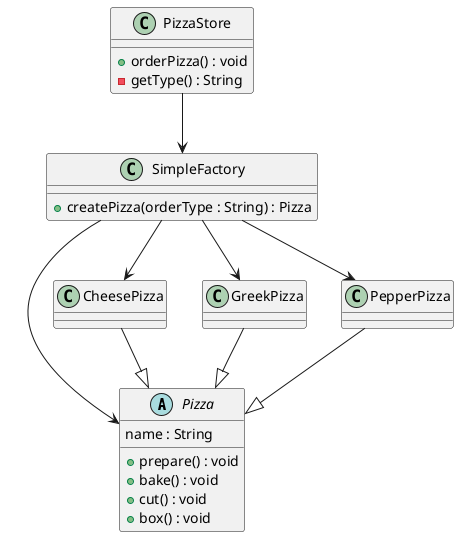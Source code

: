 @startuml

abstract class Pizza{
    name : String

    + prepare() : void
    + bake() : void
    + cut() : void
    + box() : void
}

class CheesePizza {

}

CheesePizza --|> Pizza

class GreekPizza {

}

GreekPizza --|> Pizza

class PepperPizza {

}

PepperPizza --|> Pizza


class SimpleFactory{
    + createPizza(orderType : String) : Pizza
}
SimpleFactory -->Pizza
SimpleFactory --> CheesePizza
SimpleFactory --> GreekPizza
SimpleFactory --> PepperPizza

class PizzaStore{
    + orderPizza() : void
    - getType() : String
}

PizzaStore --> SimpleFactory




@enduml